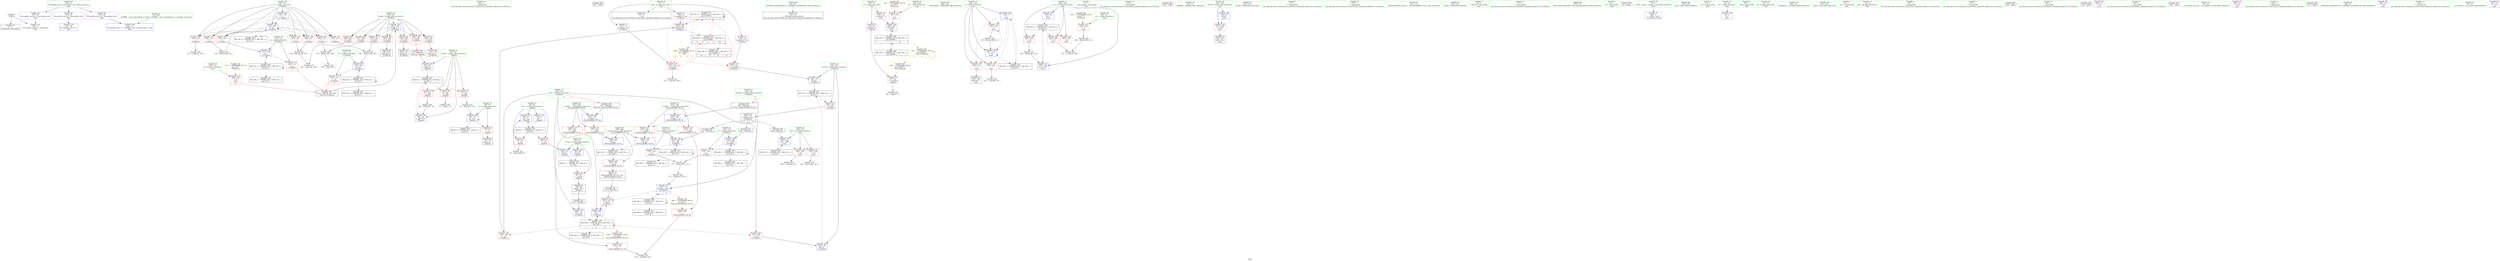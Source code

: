 digraph "SVFG" {
	label="SVFG";

	Node0x55c6b42d2610 [shape=record,color=grey,label="{NodeID: 0\nNullPtr}"];
	Node0x55c6b42d2610 -> Node0x55c6b42f9fe0[style=solid];
	Node0x55c6b42d2610 -> Node0x55c6b42ff1e0[style=solid];
	Node0x55c6b42f83e0 [shape=record,color=red,label="{NodeID: 97\n130\<--106\n\<--X.addr\n_Z7aikhtsii\n}"];
	Node0x55c6b42f83e0 -> Node0x55c6b42fa550[style=solid];
	Node0x55c6b42f6650 [shape=record,color=green,label="{NodeID: 14\n144\<--1\n\<--dummyObj\nCan only get source location for instruction, argument, global var or function.}"];
	Node0x55c6b432fe80 [shape=record,color=black,label="{NodeID: 360\n287 = PHI()\n}"];
	Node0x55c6b43193d0 [shape=record,color=black,label="{NodeID: 277\nMR_30V_3 = PHI(MR_30V_6, MR_30V_1, )\npts\{170000 \}\n|{|<s2>4|<s3>4|<s4>4|<s5>4}}"];
	Node0x55c6b43193d0 -> Node0x55c6b4300180[style=dashed];
	Node0x55c6b43193d0 -> Node0x55c6b43193d0[style=dashed];
	Node0x55c6b43193d0:s2 -> Node0x55c6b42fdd00[style=dashed,color=red];
	Node0x55c6b43193d0:s3 -> Node0x55c6b42fddd0[style=dashed,color=red];
	Node0x55c6b43193d0:s4 -> Node0x55c6b43138e0[style=dashed,color=red];
	Node0x55c6b43193d0:s5 -> Node0x55c6b43193d0[style=dashed,color=red];
	Node0x55c6b42f8f40 [shape=record,color=red,label="{NodeID: 111\n182\<--110\n\<--i\n_Z7aikhtsii\n}"];
	Node0x55c6b42f8f40 -> Node0x55c6b4304af0[style=solid];
	Node0x55c6b42f7210 [shape=record,color=green,label="{NodeID: 28\n43\<--49\n_ZNSt8ios_base4InitD1Ev\<--_ZNSt8ios_base4InitD1Ev_field_insensitive\n}"];
	Node0x55c6b42f7210 -> Node0x55c6b42fa1e0[style=solid];
	Node0x55c6b431aea0 [shape=record,color=yellow,style=double,label="{NodeID: 291\n10V_1 = ENCHI(MR_10V_0)\npts\{190000 \}\nFun[_Z4getdi]}"];
	Node0x55c6b431aea0 -> Node0x55c6b42fbb00[style=dashed];
	Node0x55c6b42fe450 [shape=record,color=red,label="{NodeID: 125\n210\<--209\n\<--\n_ZSt3minIiERKT_S2_S2_\n}"];
	Node0x55c6b42fe450 -> Node0x55c6b4305cf0[style=solid];
	Node0x55c6b42f7e00 [shape=record,color=green,label="{NodeID: 42\n118\<--119\nsr\<--sr_field_insensitive\n_Z7aikhtsii\n}"];
	Node0x55c6b42f7e00 -> Node0x55c6b42f9280[style=solid];
	Node0x55c6b42f7e00 -> Node0x55c6b42ffe40[style=solid];
	Node0x55c6b4304970 [shape=record,color=grey,label="{NodeID: 222\n91 = Binary(90, 92, )\n}"];
	Node0x55c6b4304970 -> Node0x55c6b42ff6f0[style=solid];
	Node0x55c6b42fefe0 [shape=record,color=blue,label="{NodeID: 139\n323\<--30\nllvm.global_ctors_0\<--\nGlob }"];
	Node0x55c6b42f99e0 [shape=record,color=green,label="{NodeID: 56\n240\<--241\n_ZNSirsERi\<--_ZNSirsERi_field_insensitive\n}"];
	Node0x55c6b4305e70 [shape=record,color=grey,label="{NodeID: 236\n257 = cmp(256, 76, )\n}"];
	Node0x55c6b42ffbd0 [shape=record,color=blue,label="{NodeID: 153\n112\<--158\na\<--\n_Z7aikhtsii\n}"];
	Node0x55c6b42ffbd0 -> Node0x55c6b42f9010[style=dashed];
	Node0x55c6b42ffbd0 -> Node0x55c6b43148d0[style=dashed];
	Node0x55c6b42fa6f0 [shape=record,color=black,label="{NodeID: 70\n102\<--194\n_Z7aikhtsii_ret\<--\n_Z7aikhtsii\n|{<s0>4|<s1>5|<s2>12}}"];
	Node0x55c6b42fa6f0:s0 -> Node0x55c6b432f5c0[style=solid,color=blue];
	Node0x55c6b42fa6f0:s1 -> Node0x55c6b432f6c0[style=solid,color=blue];
	Node0x55c6b42fa6f0:s2 -> Node0x55c6b432fc80[style=solid,color=blue];
	Node0x55c6b43108d0 [shape=record,color=black,label="{NodeID: 250\nMR_12V_3 = PHI(MR_12V_4, MR_12V_2, )\npts\{105 \}\n}"];
	Node0x55c6b43108d0 -> Node0x55c6b42fbbd0[style=dashed];
	Node0x55c6b4300730 [shape=record,color=blue,label="{NodeID: 167\n228\<--92\ncsn\<--\nmain\n}"];
	Node0x55c6b4300730 -> Node0x55c6b430ead0[style=dashed];
	Node0x55c6b42fb250 [shape=record,color=purple,label="{NodeID: 84\n323\<--29\nllvm.global_ctors_0\<--llvm.global_ctors\nGlob }"];
	Node0x55c6b42fb250 -> Node0x55c6b42fefe0[style=solid];
	Node0x55c6b42f1dd0 [shape=record,color=green,label="{NodeID: 1\n7\<--1\n__dso_handle\<--dummyObj\nGlob }"];
	Node0x55c6b431f550 [shape=record,color=yellow,style=double,label="{NodeID: 347\n30V_4 = CSCHI(MR_30V_3)\npts\{170000 \}\nCS[]|{<s0>5|<s1>5|<s2>5|<s3>5}}"];
	Node0x55c6b431f550:s0 -> Node0x55c6b42fdd00[style=dashed,color=red];
	Node0x55c6b431f550:s1 -> Node0x55c6b42fddd0[style=dashed,color=red];
	Node0x55c6b431f550:s2 -> Node0x55c6b43138e0[style=dashed,color=red];
	Node0x55c6b431f550:s3 -> Node0x55c6b43193d0[style=dashed,color=red];
	Node0x55c6b42f84b0 [shape=record,color=red,label="{NodeID: 98\n136\<--106\n\<--X.addr\n_Z7aikhtsii\n|{<s0>3}}"];
	Node0x55c6b42f84b0:s0 -> Node0x55c6b4330020[style=solid,color=red];
	Node0x55c6b42f66e0 [shape=record,color=green,label="{NodeID: 15\n275\<--1\n\<--dummyObj\nCan only get source location for instruction, argument, global var or function.}"];
	Node0x55c6b432ff50 [shape=record,color=black,label="{NodeID: 361\n294 = PHI()\n}"];
	Node0x55c6b43198d0 [shape=record,color=yellow,style=double,label="{NodeID: 278\n47V_1 = ENCHI(MR_47V_0)\npts\{231 \}\nFun[main]}"];
	Node0x55c6b43198d0 -> Node0x55c6b42fe930[style=dashed];
	Node0x55c6b42f9010 [shape=record,color=red,label="{NodeID: 112\n164\<--112\n\<--a\n_Z7aikhtsii\n|{<s0>4}}"];
	Node0x55c6b42f9010:s0 -> Node0x55c6b43301c0[style=solid,color=red];
	Node0x55c6b42f7310 [shape=record,color=green,label="{NodeID: 29\n56\<--57\n_Z4getdi\<--_Z4getdi_field_insensitive\n}"];
	Node0x55c6b42fe520 [shape=record,color=red,label="{NodeID: 126\n301\<--224\n\<--retval\nmain\n}"];
	Node0x55c6b42fe520 -> Node0x55c6b42fa960[style=solid];
	Node0x55c6b42f7ed0 [shape=record,color=green,label="{NodeID: 43\n120\<--121\nref.tmp\<--ref.tmp_field_insensitive\n_Z7aikhtsii\n|{|<s1>6}}"];
	Node0x55c6b42f7ed0 -> Node0x55c6b42fff10[style=solid];
	Node0x55c6b42f7ed0:s1 -> Node0x55c6b4330900[style=solid,color=red];
	Node0x55c6b4304af0 [shape=record,color=grey,label="{NodeID: 223\n183 = Binary(182, 92, )\n}"];
	Node0x55c6b4304af0 -> Node0x55c6b43000b0[style=solid];
	Node0x55c6b42ff0e0 [shape=record,color=blue,label="{NodeID: 140\n324\<--31\nllvm.global_ctors_1\<--_GLOBAL__sub_I_yubowenok_2_1.cpp\nGlob }"];
	Node0x55c6b42f9ae0 [shape=record,color=green,label="{NodeID: 57\n252\<--253\nprintf\<--printf_field_insensitive\n}"];
	Node0x55c6b4305ff0 [shape=record,color=grey,label="{NodeID: 237\n156 = cmp(155, 9, )\n}"];
	Node0x55c6b42ffca0 [shape=record,color=blue,label="{NodeID: 154\n114\<--162\nb\<--div\n_Z7aikhtsii\n}"];
	Node0x55c6b42ffca0 -> Node0x55c6b42f90e0[style=dashed];
	Node0x55c6b42ffca0 -> Node0x55c6b4317fd0[style=dashed];
	Node0x55c6b42fa7c0 [shape=record,color=black,label="{NodeID: 71\n196\<--219\n_ZSt3minIiERKT_S2_S2__ret\<--\n_ZSt3minIiERKT_S2_S2_\n|{<s0>6}}"];
	Node0x55c6b42fa7c0:s0 -> Node0x55c6b432f800[style=solid,color=blue];
	Node0x55c6b4310dd0 [shape=record,color=black,label="{NodeID: 251\nMR_16V_2 = PHI(MR_16V_4, MR_16V_1, )\npts\{109 \}\n}"];
	Node0x55c6b4300800 [shape=record,color=blue,label="{NodeID: 168\n232\<--9\ni\<--\nmain\n}"];
	Node0x55c6b4300800 -> Node0x55c6b42fea00[style=dashed];
	Node0x55c6b4300800 -> Node0x55c6b42fead0[style=dashed];
	Node0x55c6b4300800 -> Node0x55c6b42feba0[style=dashed];
	Node0x55c6b4300800 -> Node0x55c6b43009a0[style=dashed];
	Node0x55c6b4300800 -> Node0x55c6b430efd0[style=dashed];
	Node0x55c6b42fb350 [shape=record,color=purple,label="{NodeID: 85\n324\<--29\nllvm.global_ctors_1\<--llvm.global_ctors\nGlob }"];
	Node0x55c6b42fb350 -> Node0x55c6b42ff0e0[style=solid];
	Node0x55c6b42f0c90 [shape=record,color=green,label="{NodeID: 2\n9\<--1\n\<--dummyObj\nCan only get source location for instruction, argument, global var or function.}"];
	Node0x55c6b42f8580 [shape=record,color=red,label="{NodeID: 99\n149\<--106\n\<--X.addr\n_Z7aikhtsii\n}"];
	Node0x55c6b42f8580 -> Node0x55c6b43059f0[style=solid];
	Node0x55c6b42f6770 [shape=record,color=green,label="{NodeID: 16\n276\<--1\n\<--dummyObj\nCan only get source location for instruction, argument, global var or function.}"];
	Node0x55c6b4330020 [shape=record,color=black,label="{NodeID: 362\n59 = PHI(136, )\n0th arg _Z4getdi }"];
	Node0x55c6b4330020 -> Node0x55c6b42ff2e0[style=solid];
	Node0x55c6b42f90e0 [shape=record,color=red,label="{NodeID: 113\n167\<--114\n\<--b\n_Z7aikhtsii\n|{<s0>5}}"];
	Node0x55c6b42f90e0:s0 -> Node0x55c6b43301c0[style=solid,color=red];
	Node0x55c6b42f7410 [shape=record,color=green,label="{NodeID: 30\n60\<--61\nretval\<--retval_field_insensitive\n_Z4getdi\n}"];
	Node0x55c6b42f7410 -> Node0x55c6b42fb550[style=solid];
	Node0x55c6b42f7410 -> Node0x55c6b42ff550[style=solid];
	Node0x55c6b42f7410 -> Node0x55c6b42ff7c0[style=solid];
	Node0x55c6b42fe5f0 [shape=record,color=red,label="{NodeID: 127\n245\<--226\n\<--cs\nmain\n}"];
	Node0x55c6b42fe5f0 -> Node0x55c6b43053f0[style=solid];
	Node0x55c6b42f7fa0 [shape=record,color=green,label="{NodeID: 44\n176\<--177\n_ZSt3minIiERKT_S2_S2_\<--_ZSt3minIiERKT_S2_S2__field_insensitive\n}"];
	Node0x55c6b4304c70 [shape=record,color=grey,label="{NodeID: 224\n155 = Binary(153, 154, )\n}"];
	Node0x55c6b4304c70 -> Node0x55c6b4305ff0[style=solid];
	Node0x55c6b42ff1e0 [shape=record,color=blue, style = dotted,label="{NodeID: 141\n325\<--3\nllvm.global_ctors_2\<--dummyVal\nGlob }"];
	Node0x55c6b42f9be0 [shape=record,color=green,label="{NodeID: 58\n261\<--262\nscanf\<--scanf_field_insensitive\n}"];
	Node0x55c6b4306170 [shape=record,color=grey,label="{NodeID: 238\n72 = cmp(71, 9, )\n}"];
	Node0x55c6b42ffd70 [shape=record,color=blue,label="{NodeID: 155\n116\<--165\nsl\<--call9\n_Z7aikhtsii\n}"];
	Node0x55c6b42ffd70 -> Node0x55c6b42f91b0[style=dashed];
	Node0x55c6b42ffd70 -> Node0x55c6b43184d0[style=dashed];
	Node0x55c6b42fa890 [shape=record,color=black,label="{NodeID: 72\n265\<--264\nidxprom\<--\nmain\n}"];
	Node0x55c6b43112d0 [shape=record,color=black,label="{NodeID: 252\nMR_18V_2 = PHI(MR_18V_4, MR_18V_1, )\npts\{111 \}\n}"];
	Node0x55c6b43008d0 [shape=record,color=blue,label="{NodeID: 169\n266\<--263\narrayidx\<--\nmain\n}"];
	Node0x55c6b43008d0 -> Node0x55c6b4316bd0[style=dashed];
	Node0x55c6b42fb450 [shape=record,color=purple,label="{NodeID: 86\n325\<--29\nllvm.global_ctors_2\<--llvm.global_ctors\nGlob }"];
	Node0x55c6b42fb450 -> Node0x55c6b42ff1e0[style=solid];
	Node0x55c6b42f0d20 [shape=record,color=green,label="{NodeID: 3\n20\<--1\n_ZSt3cin\<--dummyObj\nGlob }"];
	Node0x55c6b42f8650 [shape=record,color=red,label="{NodeID: 100\n153\<--106\n\<--X.addr\n_Z7aikhtsii\n}"];
	Node0x55c6b42f8650 -> Node0x55c6b4304c70[style=solid];
	Node0x55c6b42f6800 [shape=record,color=green,label="{NodeID: 17\n277\<--1\n\<--dummyObj\nCan only get source location for instruction, argument, global var or function.}"];
	Node0x55c6b43301c0 [shape=record,color=black,label="{NodeID: 363\n103 = PHI(164, 167, 280, )\n0th arg _Z7aikhtsii }"];
	Node0x55c6b43301c0 -> Node0x55c6b42ff890[style=solid];
	Node0x55c6b431a4d0 [shape=record,color=yellow,style=double,label="{NodeID: 280\n51V_1 = ENCHI(MR_51V_0)\npts\{235 \}\nFun[main]}"];
	Node0x55c6b431a4d0 -> Node0x55c6b42fec70[style=dashed];
	Node0x55c6b42f91b0 [shape=record,color=red,label="{NodeID: 114\n170\<--116\n\<--sl\n_Z7aikhtsii\n}"];
	Node0x55c6b42f91b0 -> Node0x55c6b43050f0[style=solid];
	Node0x55c6b42f74e0 [shape=record,color=green,label="{NodeID: 31\n62\<--63\nx.addr\<--x.addr_field_insensitive\n_Z4getdi\n}"];
	Node0x55c6b42f74e0 -> Node0x55c6b42fb620[style=solid];
	Node0x55c6b42f74e0 -> Node0x55c6b42fb6f0[style=solid];
	Node0x55c6b42f74e0 -> Node0x55c6b42fb7c0[style=solid];
	Node0x55c6b42f74e0 -> Node0x55c6b42ff2e0[style=solid];
	Node0x55c6b42f74e0 -> Node0x55c6b42ff620[style=solid];
	Node0x55c6b42fe6c0 [shape=record,color=red,label="{NodeID: 128\n244\<--228\n\<--csn\nmain\n}"];
	Node0x55c6b42fe6c0 -> Node0x55c6b4306470[style=solid];
	Node0x55c6b42f80a0 [shape=record,color=green,label="{NodeID: 45\n199\<--200\nretval\<--retval_field_insensitive\n_ZSt3minIiERKT_S2_S2_\n}"];
	Node0x55c6b42f80a0 -> Node0x55c6b42fdf70[style=solid];
	Node0x55c6b42f80a0 -> Node0x55c6b43004c0[style=solid];
	Node0x55c6b42f80a0 -> Node0x55c6b4300590[style=solid];
	Node0x55c6b4304df0 [shape=record,color=grey,label="{NodeID: 225\n75 = Binary(74, 76, )\n}"];
	Node0x55c6b4304df0 -> Node0x55c6b42ff480[style=solid];
	Node0x55c6b42ff2e0 [shape=record,color=blue,label="{NodeID: 142\n62\<--59\nx.addr\<--x\n_Z4getdi\n}"];
	Node0x55c6b42ff2e0 -> Node0x55c6b430dbd0[style=dashed];
	Node0x55c6b42f9ce0 [shape=record,color=green,label="{NodeID: 59\n278\<--279\nllvm.memset.p0i8.i64\<--llvm.memset.p0i8.i64_field_insensitive\n}"];
	Node0x55c6b43062f0 [shape=record,color=grey,label="{NodeID: 239\n82 = cmp(81, 9, )\n}"];
	Node0x55c6b42ffe40 [shape=record,color=blue,label="{NodeID: 156\n118\<--168\nsr\<--call10\n_Z7aikhtsii\n}"];
	Node0x55c6b42ffe40 -> Node0x55c6b42f9280[style=dashed];
	Node0x55c6b42ffe40 -> Node0x55c6b43189d0[style=dashed];
	Node0x55c6b42fa960 [shape=record,color=black,label="{NodeID: 73\n223\<--301\nmain_ret\<--\nmain\n}"];
	Node0x55c6b43117d0 [shape=record,color=black,label="{NodeID: 253\nMR_20V_2 = PHI(MR_20V_3, MR_20V_1, )\npts\{113 \}\n}"];
	Node0x55c6b43009a0 [shape=record,color=blue,label="{NodeID: 170\n232\<--270\ni\<--inc\nmain\n}"];
	Node0x55c6b43009a0 -> Node0x55c6b42fea00[style=dashed];
	Node0x55c6b43009a0 -> Node0x55c6b42fead0[style=dashed];
	Node0x55c6b43009a0 -> Node0x55c6b42feba0[style=dashed];
	Node0x55c6b43009a0 -> Node0x55c6b43009a0[style=dashed];
	Node0x55c6b43009a0 -> Node0x55c6b430efd0[style=dashed];
	Node0x55c6b42fb550 [shape=record,color=red,label="{NodeID: 87\n98\<--60\n\<--retval\n_Z4getdi\n}"];
	Node0x55c6b42fb550 -> Node0x55c6b42fa3b0[style=solid];
	Node0x55c6b42f0db0 [shape=record,color=green,label="{NodeID: 4\n21\<--1\n.str\<--dummyObj\nGlob }"];
	Node0x55c6b432f2d0 [shape=record,color=black,label="{NodeID: 350\n41 = PHI()\n}"];
	Node0x55c6b42f8720 [shape=record,color=red,label="{NodeID: 101\n160\<--106\n\<--X.addr\n_Z7aikhtsii\n}"];
	Node0x55c6b42f8720 -> Node0x55c6b4304f70[style=solid];
	Node0x55c6b42f68d0 [shape=record,color=green,label="{NodeID: 18\n4\<--6\n_ZStL8__ioinit\<--_ZStL8__ioinit_field_insensitive\nGlob }"];
	Node0x55c6b42f68d0 -> Node0x55c6b42faa30[style=solid];
	Node0x55c6b43304a0 [shape=record,color=black,label="{NodeID: 364\n197 = PHI(108, )\n0th arg _ZSt3minIiERKT_S2_S2_ }"];
	Node0x55c6b43304a0 -> Node0x55c6b4300320[style=solid];
	Node0x55c6b42f9280 [shape=record,color=red,label="{NodeID: 115\n171\<--118\n\<--sr\n_Z7aikhtsii\n}"];
	Node0x55c6b42f9280 -> Node0x55c6b43050f0[style=solid];
	Node0x55c6b42f75b0 [shape=record,color=green,label="{NodeID: 32\n64\<--65\nans\<--ans_field_insensitive\n_Z4getdi\n}"];
	Node0x55c6b42f75b0 -> Node0x55c6b42fb890[style=solid];
	Node0x55c6b42f75b0 -> Node0x55c6b42fb960[style=solid];
	Node0x55c6b42f75b0 -> Node0x55c6b42ff3b0[style=solid];
	Node0x55c6b42f75b0 -> Node0x55c6b42ff6f0[style=solid];
	Node0x55c6b42fe790 [shape=record,color=red,label="{NodeID: 129\n249\<--228\n\<--csn\nmain\n}"];
	Node0x55c6b42f8170 [shape=record,color=green,label="{NodeID: 46\n201\<--202\n__a.addr\<--__a.addr_field_insensitive\n_ZSt3minIiERKT_S2_S2_\n}"];
	Node0x55c6b42f8170 -> Node0x55c6b42fe040[style=solid];
	Node0x55c6b42f8170 -> Node0x55c6b42fe110[style=solid];
	Node0x55c6b42f8170 -> Node0x55c6b4300320[style=solid];
	Node0x55c6b4304f70 [shape=record,color=grey,label="{NodeID: 226\n162 = Binary(160, 161, )\n}"];
	Node0x55c6b4304f70 -> Node0x55c6b42ffca0[style=solid];
	Node0x55c6b42ff3b0 [shape=record,color=blue,label="{NodeID: 143\n64\<--9\nans\<--\n_Z4getdi\n}"];
	Node0x55c6b42ff3b0 -> Node0x55c6b430e0d0[style=dashed];
	Node0x55c6b42f9de0 [shape=record,color=green,label="{NodeID: 60\n288\<--289\nputs\<--puts_field_insensitive\n}"];
	Node0x55c6b4306470 [shape=record,color=grey,label="{NodeID: 240\n247 = cmp(244, 246, )\n}"];
	Node0x55c6b42fff10 [shape=record,color=blue,label="{NodeID: 157\n120\<--173\nref.tmp\<--add11\n_Z7aikhtsii\n|{|<s2>6}}"];
	Node0x55c6b42fff10 -> Node0x55c6b42fdea0[style=dashed];
	Node0x55c6b42fff10 -> Node0x55c6b4318ed0[style=dashed];
	Node0x55c6b42fff10:s2 -> Node0x55c6b431ba60[style=dashed,color=red];
	Node0x55c6b42faa30 [shape=record,color=purple,label="{NodeID: 74\n40\<--4\n\<--_ZStL8__ioinit\n__cxx_global_var_init\n}"];
	Node0x55c6b4311cd0 [shape=record,color=black,label="{NodeID: 254\nMR_22V_2 = PHI(MR_22V_3, MR_22V_1, )\npts\{115 \}\n}"];
	Node0x55c6b4300a70 [shape=record,color=blue,label="{NodeID: 171\n236\<--281\nans\<--call7\nmain\n}"];
	Node0x55c6b4300a70 -> Node0x55c6b42fed40[style=dashed];
	Node0x55c6b4300a70 -> Node0x55c6b42fee10[style=dashed];
	Node0x55c6b4300a70 -> Node0x55c6b430f4d0[style=dashed];
	Node0x55c6b42fb620 [shape=record,color=red,label="{NodeID: 88\n71\<--62\n\<--x.addr\n_Z4getdi\n}"];
	Node0x55c6b42fb620 -> Node0x55c6b4306170[style=solid];
	Node0x55c6b42f5990 [shape=record,color=green,label="{NodeID: 5\n23\<--1\n.str.1\<--dummyObj\nGlob }"];
	Node0x55c6b432f3d0 [shape=record,color=black,label="{NodeID: 351\n137 = PHI(58, )\n}"];
	Node0x55c6b432f3d0 -> Node0x55c6b42ffa30[style=solid];
	Node0x55c6b42f87f0 [shape=record,color=red,label="{NodeID: 102\n187\<--106\n\<--X.addr\n_Z7aikhtsii\n}"];
	Node0x55c6b42f87f0 -> Node0x55c6b42fa620[style=solid];
	Node0x55c6b42f69a0 [shape=record,color=green,label="{NodeID: 19\n8\<--10\nP\<--P_field_insensitive\nGlob }"];
	Node0x55c6b42f69a0 -> Node0x55c6b42feee0[style=solid];
	Node0x55c6b4330900 [shape=record,color=black,label="{NodeID: 365\n198 = PHI(120, )\n1st arg _ZSt3minIiERKT_S2_S2_ }"];
	Node0x55c6b4330900 -> Node0x55c6b43003f0[style=solid];
	Node0x55c6b42fdd00 [shape=record,color=red,label="{NodeID: 116\n126\<--125\n\<--arrayidx\n_Z7aikhtsii\n}"];
	Node0x55c6b42fdd00 -> Node0x55c6b43056f0[style=solid];
	Node0x55c6b42f7680 [shape=record,color=green,label="{NodeID: 33\n66\<--67\ng\<--g_field_insensitive\n_Z4getdi\n}"];
	Node0x55c6b42f7680 -> Node0x55c6b42fba30[style=solid];
	Node0x55c6b42f7680 -> Node0x55c6b42ff480[style=solid];
	Node0x55c6b42fe860 [shape=record,color=red,label="{NodeID: 130\n297\<--228\n\<--csn\nmain\n}"];
	Node0x55c6b42fe860 -> Node0x55c6b43047f0[style=solid];
	Node0x55c6b42f8240 [shape=record,color=green,label="{NodeID: 47\n203\<--204\n__b.addr\<--__b.addr_field_insensitive\n_ZSt3minIiERKT_S2_S2_\n}"];
	Node0x55c6b42f8240 -> Node0x55c6b42fe1e0[style=solid];
	Node0x55c6b42f8240 -> Node0x55c6b42fe2b0[style=solid];
	Node0x55c6b42f8240 -> Node0x55c6b43003f0[style=solid];
	Node0x55c6b43050f0 [shape=record,color=grey,label="{NodeID: 227\n172 = Binary(170, 171, )\n}"];
	Node0x55c6b43050f0 -> Node0x55c6b4305270[style=solid];
	Node0x55c6b42ff480 [shape=record,color=blue,label="{NodeID: 144\n66\<--75\ng\<--rem\n_Z4getdi\n}"];
	Node0x55c6b42ff480 -> Node0x55c6b42fba30[style=dashed];
	Node0x55c6b42ff480 -> Node0x55c6b42ff480[style=dashed];
	Node0x55c6b42ff480 -> Node0x55c6b4313ed0[style=dashed];
	Node0x55c6b42f9ee0 [shape=record,color=green,label="{NodeID: 61\n31\<--319\n_GLOBAL__sub_I_yubowenok_2_1.cpp\<--_GLOBAL__sub_I_yubowenok_2_1.cpp_field_insensitive\n}"];
	Node0x55c6b42f9ee0 -> Node0x55c6b42ff0e0[style=solid];
	Node0x55c6b430dbd0 [shape=record,color=black,label="{NodeID: 241\nMR_4V_3 = PHI(MR_4V_4, MR_4V_2, )\npts\{63 \}\n}"];
	Node0x55c6b430dbd0 -> Node0x55c6b42fb620[style=dashed];
	Node0x55c6b430dbd0 -> Node0x55c6b42fb6f0[style=dashed];
	Node0x55c6b430dbd0 -> Node0x55c6b42fb7c0[style=dashed];
	Node0x55c6b430dbd0 -> Node0x55c6b42ff620[style=dashed];
	Node0x55c6b42fffe0 [shape=record,color=blue,label="{NodeID: 158\n108\<--178\nsol\<--\n_Z7aikhtsii\n}"];
	Node0x55c6b42fffe0 -> Node0x55c6b43170d0[style=dashed];
	Node0x55c6b42fab00 [shape=record,color=purple,label="{NodeID: 75\n125\<--15\narrayidx\<--dp\n_Z7aikhtsii\n}"];
	Node0x55c6b42fab00 -> Node0x55c6b42fdd00[style=solid];
	Node0x55c6b43121d0 [shape=record,color=black,label="{NodeID: 255\nMR_24V_2 = PHI(MR_24V_3, MR_24V_1, )\npts\{117 \}\n}"];
	Node0x55c6b4300b40 [shape=record,color=blue,label="{NodeID: 172\n228\<--298\ncsn\<--inc13\nmain\n}"];
	Node0x55c6b4300b40 -> Node0x55c6b430ead0[style=dashed];
	Node0x55c6b42fb6f0 [shape=record,color=red,label="{NodeID: 89\n74\<--62\n\<--x.addr\n_Z4getdi\n}"];
	Node0x55c6b42fb6f0 -> Node0x55c6b4304df0[style=solid];
	Node0x55c6b42f5a20 [shape=record,color=green,label="{NodeID: 6\n25\<--1\n.str.2\<--dummyObj\nGlob }"];
	Node0x55c6b432f5c0 [shape=record,color=black,label="{NodeID: 352\n165 = PHI(102, )\n}"];
	Node0x55c6b432f5c0 -> Node0x55c6b42ffd70[style=solid];
	Node0x55c6b4316bd0 [shape=record,color=black,label="{NodeID: 269\nMR_10V_3 = PHI(MR_10V_4, MR_10V_2, )\npts\{190000 \}\n|{|<s2>12}}"];
	Node0x55c6b4316bd0 -> Node0x55c6b43008d0[style=dashed];
	Node0x55c6b4316bd0 -> Node0x55c6b430fed0[style=dashed];
	Node0x55c6b4316bd0:s2 -> Node0x55c6b431b870[style=dashed,color=red];
	Node0x55c6b42f88c0 [shape=record,color=red,label="{NodeID: 103\n186\<--108\n\<--sol\n_Z7aikhtsii\n}"];
	Node0x55c6b42f88c0 -> Node0x55c6b4300180[style=solid];
	Node0x55c6b42f6a70 [shape=record,color=green,label="{NodeID: 20\n11\<--12\np\<--p_field_insensitive\nGlob }"];
	Node0x55c6b42fddd0 [shape=record,color=red,label="{NodeID: 117\n133\<--132\n\<--arrayidx2\n_Z7aikhtsii\n}"];
	Node0x55c6b42fddd0 -> Node0x55c6b42ff960[style=solid];
	Node0x55c6b42f7750 [shape=record,color=green,label="{NodeID: 34\n100\<--101\n_Z7aikhtsii\<--_Z7aikhtsii_field_insensitive\n}"];
	Node0x55c6b42fe930 [shape=record,color=red,label="{NodeID: 131\n280\<--230\n\<--X\nmain\n|{<s0>12}}"];
	Node0x55c6b42fe930:s0 -> Node0x55c6b43301c0[style=solid,color=red];
	Node0x55c6b42f9330 [shape=record,color=green,label="{NodeID: 48\n221\<--222\nmain\<--main_field_insensitive\n}"];
	Node0x55c6b4305270 [shape=record,color=grey,label="{NodeID: 228\n173 = Binary(172, 92, )\n}"];
	Node0x55c6b4305270 -> Node0x55c6b42fff10[style=solid];
	Node0x55c6b42ff550 [shape=record,color=blue,label="{NodeID: 145\n60\<--85\nretval\<--\n_Z4getdi\n}"];
	Node0x55c6b42ff550 -> Node0x55c6b43139d0[style=dashed];
	Node0x55c6b42f9fe0 [shape=record,color=black,label="{NodeID: 62\n2\<--3\ndummyVal\<--dummyVal\n}"];
	Node0x55c6b430e0d0 [shape=record,color=black,label="{NodeID: 242\nMR_6V_3 = PHI(MR_6V_4, MR_6V_2, )\npts\{65 \}\n}"];
	Node0x55c6b430e0d0 -> Node0x55c6b42fb890[style=dashed];
	Node0x55c6b430e0d0 -> Node0x55c6b42fb960[style=dashed];
	Node0x55c6b430e0d0 -> Node0x55c6b42ff6f0[style=dashed];
	Node0x55c6b43000b0 [shape=record,color=blue,label="{NodeID: 159\n110\<--183\ni\<--inc\n_Z7aikhtsii\n}"];
	Node0x55c6b43000b0 -> Node0x55c6b42f8a60[style=dashed];
	Node0x55c6b43000b0 -> Node0x55c6b42f8b30[style=dashed];
	Node0x55c6b43000b0 -> Node0x55c6b42f8c00[style=dashed];
	Node0x55c6b43000b0 -> Node0x55c6b42f8cd0[style=dashed];
	Node0x55c6b43000b0 -> Node0x55c6b42f8da0[style=dashed];
	Node0x55c6b43000b0 -> Node0x55c6b42f8e70[style=dashed];
	Node0x55c6b43000b0 -> Node0x55c6b42f8f40[style=dashed];
	Node0x55c6b43000b0 -> Node0x55c6b43000b0[style=dashed];
	Node0x55c6b43000b0 -> Node0x55c6b43112d0[style=dashed];
	Node0x55c6b42fabd0 [shape=record,color=purple,label="{NodeID: 76\n132\<--15\narrayidx2\<--dp\n_Z7aikhtsii\n}"];
	Node0x55c6b42fabd0 -> Node0x55c6b42fddd0[style=solid];
	Node0x55c6b43126d0 [shape=record,color=black,label="{NodeID: 256\nMR_26V_2 = PHI(MR_26V_3, MR_26V_1, )\npts\{119 \}\n}"];
	Node0x55c6b42fb7c0 [shape=record,color=red,label="{NodeID: 90\n87\<--62\n\<--x.addr\n_Z4getdi\n}"];
	Node0x55c6b42fb7c0 -> Node0x55c6b4305570[style=solid];
	Node0x55c6b42f5ab0 [shape=record,color=green,label="{NodeID: 7\n27\<--1\n.str.3\<--dummyObj\nGlob }"];
	Node0x55c6b432f6c0 [shape=record,color=black,label="{NodeID: 353\n168 = PHI(102, )\n}"];
	Node0x55c6b432f6c0 -> Node0x55c6b42ffe40[style=solid];
	Node0x55c6b43170d0 [shape=record,color=black,label="{NodeID: 270\nMR_16V_4 = PHI(MR_16V_6, MR_16V_3, )\npts\{109 \}\n|{|<s6>6}}"];
	Node0x55c6b43170d0 -> Node0x55c6b42f88c0[style=dashed];
	Node0x55c6b43170d0 -> Node0x55c6b42f8990[style=dashed];
	Node0x55c6b43170d0 -> Node0x55c6b42fdea0[style=dashed];
	Node0x55c6b43170d0 -> Node0x55c6b42fffe0[style=dashed];
	Node0x55c6b43170d0 -> Node0x55c6b4310dd0[style=dashed];
	Node0x55c6b43170d0 -> Node0x55c6b43170d0[style=dashed];
	Node0x55c6b43170d0:s6 -> Node0x55c6b431b950[style=dashed,color=red];
	Node0x55c6b42f8990 [shape=record,color=red,label="{NodeID: 104\n191\<--108\n\<--sol\n_Z7aikhtsii\n}"];
	Node0x55c6b42f8990 -> Node0x55c6b4300250[style=solid];
	Node0x55c6b42f6b40 [shape=record,color=green,label="{NodeID: 21\n13\<--14\nmp\<--mp_field_insensitive\nGlob }"];
	Node0x55c6b42fdea0 [shape=record,color=red,label="{NodeID: 118\n178\<--175\n\<--call12\n_Z7aikhtsii\n}"];
	Node0x55c6b42fdea0 -> Node0x55c6b42fffe0[style=solid];
	Node0x55c6b42f7850 [shape=record,color=green,label="{NodeID: 35\n104\<--105\nretval\<--retval_field_insensitive\n_Z7aikhtsii\n}"];
	Node0x55c6b42f7850 -> Node0x55c6b42fbbd0[style=solid];
	Node0x55c6b42f7850 -> Node0x55c6b42ff960[style=solid];
	Node0x55c6b42f7850 -> Node0x55c6b4300250[style=solid];
	Node0x55c6b42fea00 [shape=record,color=red,label="{NodeID: 132\n256\<--232\n\<--i\nmain\n}"];
	Node0x55c6b42fea00 -> Node0x55c6b4305e70[style=solid];
	Node0x55c6b42f9430 [shape=record,color=green,label="{NodeID: 49\n224\<--225\nretval\<--retval_field_insensitive\nmain\n}"];
	Node0x55c6b42f9430 -> Node0x55c6b42fe520[style=solid];
	Node0x55c6b42f9430 -> Node0x55c6b4300660[style=solid];
	Node0x55c6b43053f0 [shape=record,color=grey,label="{NodeID: 229\n246 = Binary(245, 92, )\n}"];
	Node0x55c6b43053f0 -> Node0x55c6b4306470[style=solid];
	Node0x55c6b42ff620 [shape=record,color=blue,label="{NodeID: 146\n62\<--88\nx.addr\<--div\n_Z4getdi\n}"];
	Node0x55c6b42ff620 -> Node0x55c6b430dbd0[style=dashed];
	Node0x55c6b42fa0e0 [shape=record,color=black,label="{NodeID: 63\n16\<--15\n\<--dp\nCan only get source location for instruction, argument, global var or function.}"];
	Node0x55c6b4300180 [shape=record,color=blue,label="{NodeID: 160\n189\<--186\narrayidx15\<--\n_Z7aikhtsii\n}"];
	Node0x55c6b4300180 -> Node0x55c6b43138e0[style=dashed];
	Node0x55c6b42faca0 [shape=record,color=purple,label="{NodeID: 77\n189\<--15\narrayidx15\<--dp\n_Z7aikhtsii\n}"];
	Node0x55c6b42faca0 -> Node0x55c6b4300180[style=solid];
	Node0x55c6b4312bd0 [shape=record,color=black,label="{NodeID: 257\nMR_28V_2 = PHI(MR_28V_3, MR_28V_1, )\npts\{121 \}\n}"];
	Node0x55c6b42fb890 [shape=record,color=red,label="{NodeID: 91\n90\<--64\n\<--ans\n_Z4getdi\n}"];
	Node0x55c6b42fb890 -> Node0x55c6b4304970[style=solid];
	Node0x55c6b42f5b40 [shape=record,color=green,label="{NodeID: 8\n30\<--1\n\<--dummyObj\nCan only get source location for instruction, argument, global var or function.}"];
	Node0x55c6b432f800 [shape=record,color=black,label="{NodeID: 354\n175 = PHI(196, )\n}"];
	Node0x55c6b432f800 -> Node0x55c6b42fdea0[style=solid];
	Node0x55c6b42f8a60 [shape=record,color=red,label="{NodeID: 105\n142\<--110\n\<--i\n_Z7aikhtsii\n}"];
	Node0x55c6b42f8a60 -> Node0x55c6b4305b70[style=solid];
	Node0x55c6b42f6c10 [shape=record,color=green,label="{NodeID: 22\n15\<--17\ndp\<--dp_field_insensitive\nGlob }"];
	Node0x55c6b42f6c10 -> Node0x55c6b42fa0e0[style=solid];
	Node0x55c6b42f6c10 -> Node0x55c6b42fab00[style=solid];
	Node0x55c6b42f6c10 -> Node0x55c6b42fabd0[style=solid];
	Node0x55c6b42f6c10 -> Node0x55c6b42faca0[style=solid];
	Node0x55c6b431a930 [shape=record,color=yellow,style=double,label="{NodeID: 285\n43V_1 = ENCHI(MR_43V_0)\npts\{227 \}\nFun[main]}"];
	Node0x55c6b431a930 -> Node0x55c6b42fe5f0[style=dashed];
	Node0x55c6b42fdf70 [shape=record,color=red,label="{NodeID: 119\n219\<--199\n\<--retval\n_ZSt3minIiERKT_S2_S2_\n}"];
	Node0x55c6b42fdf70 -> Node0x55c6b42fa7c0[style=solid];
	Node0x55c6b42f7920 [shape=record,color=green,label="{NodeID: 36\n106\<--107\nX.addr\<--X.addr_field_insensitive\n_Z7aikhtsii\n}"];
	Node0x55c6b42f7920 -> Node0x55c6b42f8310[style=solid];
	Node0x55c6b42f7920 -> Node0x55c6b42f83e0[style=solid];
	Node0x55c6b42f7920 -> Node0x55c6b42f84b0[style=solid];
	Node0x55c6b42f7920 -> Node0x55c6b42f8580[style=solid];
	Node0x55c6b42f7920 -> Node0x55c6b42f8650[style=solid];
	Node0x55c6b42f7920 -> Node0x55c6b42f8720[style=solid];
	Node0x55c6b42f7920 -> Node0x55c6b42f87f0[style=solid];
	Node0x55c6b42f7920 -> Node0x55c6b42ff890[style=solid];
	Node0x55c6b42fead0 [shape=record,color=red,label="{NodeID: 133\n264\<--232\n\<--i\nmain\n}"];
	Node0x55c6b42fead0 -> Node0x55c6b42fa890[style=solid];
	Node0x55c6b42f9500 [shape=record,color=green,label="{NodeID: 50\n226\<--227\ncs\<--cs_field_insensitive\nmain\n}"];
	Node0x55c6b42f9500 -> Node0x55c6b42fe5f0[style=solid];
	Node0x55c6b4305570 [shape=record,color=grey,label="{NodeID: 230\n88 = Binary(87, 76, )\n}"];
	Node0x55c6b4305570 -> Node0x55c6b42ff620[style=solid];
	Node0x55c6b42ff6f0 [shape=record,color=blue,label="{NodeID: 147\n64\<--91\nans\<--inc\n_Z4getdi\n}"];
	Node0x55c6b42ff6f0 -> Node0x55c6b430e0d0[style=dashed];
	Node0x55c6b42fa1e0 [shape=record,color=black,label="{NodeID: 64\n42\<--43\n\<--_ZNSt8ios_base4InitD1Ev\nCan only get source location for instruction, argument, global var or function.}"];
	Node0x55c6b430ead0 [shape=record,color=black,label="{NodeID: 244\nMR_45V_3 = PHI(MR_45V_4, MR_45V_2, )\npts\{229 \}\n}"];
	Node0x55c6b430ead0 -> Node0x55c6b42fe6c0[style=dashed];
	Node0x55c6b430ead0 -> Node0x55c6b42fe790[style=dashed];
	Node0x55c6b430ead0 -> Node0x55c6b42fe860[style=dashed];
	Node0x55c6b430ead0 -> Node0x55c6b4300b40[style=dashed];
	Node0x55c6b4300250 [shape=record,color=blue,label="{NodeID: 161\n104\<--191\nretval\<--\n_Z7aikhtsii\n}"];
	Node0x55c6b4300250 -> Node0x55c6b43108d0[style=dashed];
	Node0x55c6b42fad70 [shape=record,color=purple,label="{NodeID: 78\n80\<--18\narrayidx\<--u\n_Z4getdi\n}"];
	Node0x55c6b42fad70 -> Node0x55c6b42fbb00[style=solid];
	Node0x55c6b43138e0 [shape=record,color=black,label="{NodeID: 258\nMR_30V_2 = PHI(MR_30V_7, MR_30V_1, )\npts\{170000 \}\n|{<s0>4|<s1>5|<s2>12}}"];
	Node0x55c6b43138e0:s0 -> Node0x55c6b431f550[style=dashed,color=blue];
	Node0x55c6b43138e0:s1 -> Node0x55c6b43193d0[style=dashed,color=blue];
	Node0x55c6b43138e0:s2 -> Node0x55c6b430f9d0[style=dashed,color=blue];
	Node0x55c6b42fb960 [shape=record,color=red,label="{NodeID: 92\n95\<--64\n\<--ans\n_Z4getdi\n}"];
	Node0x55c6b42fb960 -> Node0x55c6b42ff7c0[style=solid];
	Node0x55c6b42f6380 [shape=record,color=green,label="{NodeID: 9\n76\<--1\n\<--dummyObj\nCan only get source location for instruction, argument, global var or function.}"];
	Node0x55c6b432f940 [shape=record,color=black,label="{NodeID: 355\n239 = PHI()\n}"];
	Node0x55c6b42f8b30 [shape=record,color=red,label="{NodeID: 106\n146\<--110\n\<--i\n_Z7aikhtsii\n}"];
	Node0x55c6b42f8b30 -> Node0x55c6b4304670[style=solid];
	Node0x55c6b42f6d10 [shape=record,color=green,label="{NodeID: 23\n18\<--19\nu\<--u_field_insensitive\nGlob }"];
	Node0x55c6b42f6d10 -> Node0x55c6b42fad70[style=solid];
	Node0x55c6b42f6d10 -> Node0x55c6b42fae40[style=solid];
	Node0x55c6b42fe040 [shape=record,color=red,label="{NodeID: 120\n209\<--201\n\<--__a.addr\n_ZSt3minIiERKT_S2_S2_\n}"];
	Node0x55c6b42fe040 -> Node0x55c6b42fe450[style=solid];
	Node0x55c6b42f79f0 [shape=record,color=green,label="{NodeID: 37\n108\<--109\nsol\<--sol_field_insensitive\n_Z7aikhtsii\n|{|<s4>6}}"];
	Node0x55c6b42f79f0 -> Node0x55c6b42f88c0[style=solid];
	Node0x55c6b42f79f0 -> Node0x55c6b42f8990[style=solid];
	Node0x55c6b42f79f0 -> Node0x55c6b42ffa30[style=solid];
	Node0x55c6b42f79f0 -> Node0x55c6b42fffe0[style=solid];
	Node0x55c6b42f79f0:s4 -> Node0x55c6b43304a0[style=solid,color=red];
	Node0x55c6b42feba0 [shape=record,color=red,label="{NodeID: 134\n269\<--232\n\<--i\nmain\n}"];
	Node0x55c6b42feba0 -> Node0x55c6b43044f0[style=solid];
	Node0x55c6b42f95d0 [shape=record,color=green,label="{NodeID: 51\n228\<--229\ncsn\<--csn_field_insensitive\nmain\n}"];
	Node0x55c6b42f95d0 -> Node0x55c6b42fe6c0[style=solid];
	Node0x55c6b42f95d0 -> Node0x55c6b42fe790[style=solid];
	Node0x55c6b42f95d0 -> Node0x55c6b42fe860[style=solid];
	Node0x55c6b42f95d0 -> Node0x55c6b4300730[style=solid];
	Node0x55c6b42f95d0 -> Node0x55c6b4300b40[style=solid];
	Node0x55c6b43056f0 [shape=record,color=grey,label="{NodeID: 231\n127 = cmp(126, 128, )\n}"];
	Node0x55c6b42ff7c0 [shape=record,color=blue,label="{NodeID: 148\n60\<--95\nretval\<--\n_Z4getdi\n}"];
	Node0x55c6b42ff7c0 -> Node0x55c6b43139d0[style=dashed];
	Node0x55c6b42fa2e0 [shape=record,color=black,label="{NodeID: 65\n79\<--78\nidxprom\<--\n_Z4getdi\n}"];
	Node0x55c6b430efd0 [shape=record,color=black,label="{NodeID: 245\nMR_49V_2 = PHI(MR_49V_4, MR_49V_1, )\npts\{233 \}\n}"];
	Node0x55c6b430efd0 -> Node0x55c6b4300800[style=dashed];
	Node0x55c6b4300320 [shape=record,color=blue,label="{NodeID: 162\n201\<--197\n__a.addr\<--__a\n_ZSt3minIiERKT_S2_S2_\n}"];
	Node0x55c6b4300320 -> Node0x55c6b42fe040[style=dashed];
	Node0x55c6b4300320 -> Node0x55c6b42fe110[style=dashed];
	Node0x55c6b42fae40 [shape=record,color=purple,label="{NodeID: 79\n266\<--18\narrayidx\<--u\nmain\n}"];
	Node0x55c6b42fae40 -> Node0x55c6b43008d0[style=solid];
	Node0x55c6b43139d0 [shape=record,color=black,label="{NodeID: 259\nMR_2V_3 = PHI(MR_2V_4, MR_2V_2, )\npts\{61 \}\n}"];
	Node0x55c6b43139d0 -> Node0x55c6b42fb550[style=dashed];
	Node0x55c6b42fba30 [shape=record,color=red,label="{NodeID: 93\n78\<--66\n\<--g\n_Z4getdi\n}"];
	Node0x55c6b42fba30 -> Node0x55c6b42fa2e0[style=solid];
	Node0x55c6b42f6410 [shape=record,color=green,label="{NodeID: 10\n85\<--1\n\<--dummyObj\nCan only get source location for instruction, argument, global var or function.}"];
	Node0x55c6b432fa10 [shape=record,color=black,label="{NodeID: 356\n251 = PHI()\n}"];
	Node0x55c6b4317fd0 [shape=record,color=black,label="{NodeID: 273\nMR_22V_3 = PHI(MR_22V_5, MR_22V_1, )\npts\{115 \}\n}"];
	Node0x55c6b4317fd0 -> Node0x55c6b42ffca0[style=dashed];
	Node0x55c6b4317fd0 -> Node0x55c6b4311cd0[style=dashed];
	Node0x55c6b4317fd0 -> Node0x55c6b4317fd0[style=dashed];
	Node0x55c6b42f8c00 [shape=record,color=red,label="{NodeID: 107\n147\<--110\n\<--i\n_Z7aikhtsii\n}"];
	Node0x55c6b42f8c00 -> Node0x55c6b4304670[style=solid];
	Node0x55c6b42f6e10 [shape=record,color=green,label="{NodeID: 24\n29\<--33\nllvm.global_ctors\<--llvm.global_ctors_field_insensitive\nGlob }"];
	Node0x55c6b42f6e10 -> Node0x55c6b42fb250[style=solid];
	Node0x55c6b42f6e10 -> Node0x55c6b42fb350[style=solid];
	Node0x55c6b42f6e10 -> Node0x55c6b42fb450[style=solid];
	Node0x55c6b42fe110 [shape=record,color=red,label="{NodeID: 121\n216\<--201\n\<--__a.addr\n_ZSt3minIiERKT_S2_S2_\n}"];
	Node0x55c6b42fe110 -> Node0x55c6b4300590[style=solid];
	Node0x55c6b42f7ac0 [shape=record,color=green,label="{NodeID: 38\n110\<--111\ni\<--i_field_insensitive\n_Z7aikhtsii\n}"];
	Node0x55c6b42f7ac0 -> Node0x55c6b42f8a60[style=solid];
	Node0x55c6b42f7ac0 -> Node0x55c6b42f8b30[style=solid];
	Node0x55c6b42f7ac0 -> Node0x55c6b42f8c00[style=solid];
	Node0x55c6b42f7ac0 -> Node0x55c6b42f8cd0[style=solid];
	Node0x55c6b42f7ac0 -> Node0x55c6b42f8da0[style=solid];
	Node0x55c6b42f7ac0 -> Node0x55c6b42f8e70[style=solid];
	Node0x55c6b42f7ac0 -> Node0x55c6b42f8f40[style=solid];
	Node0x55c6b42f7ac0 -> Node0x55c6b42ffb00[style=solid];
	Node0x55c6b42f7ac0 -> Node0x55c6b43000b0[style=solid];
	Node0x55c6b43043b0 [shape=record,color=grey,label="{NodeID: 218\n292 = Binary(291, 92, )\n}"];
	Node0x55c6b42fec70 [shape=record,color=red,label="{NodeID: 135\n263\<--234\n\<--t\nmain\n}"];
	Node0x55c6b42fec70 -> Node0x55c6b43008d0[style=solid];
	Node0x55c6b42f96a0 [shape=record,color=green,label="{NodeID: 52\n230\<--231\nX\<--X_field_insensitive\nmain\n}"];
	Node0x55c6b42f96a0 -> Node0x55c6b42fe930[style=solid];
	Node0x55c6b4305870 [shape=record,color=grey,label="{NodeID: 232\n284 = cmp(283, 85, )\n}"];
	Node0x55c6b42ff890 [shape=record,color=blue,label="{NodeID: 149\n106\<--103\nX.addr\<--X\n_Z7aikhtsii\n}"];
	Node0x55c6b42ff890 -> Node0x55c6b42f8310[style=dashed];
	Node0x55c6b42ff890 -> Node0x55c6b42f83e0[style=dashed];
	Node0x55c6b42ff890 -> Node0x55c6b42f84b0[style=dashed];
	Node0x55c6b42ff890 -> Node0x55c6b42f8580[style=dashed];
	Node0x55c6b42ff890 -> Node0x55c6b42f8650[style=dashed];
	Node0x55c6b42ff890 -> Node0x55c6b42f8720[style=dashed];
	Node0x55c6b42ff890 -> Node0x55c6b42f87f0[style=dashed];
	Node0x55c6b42fa3b0 [shape=record,color=black,label="{NodeID: 66\n58\<--98\n_Z4getdi_ret\<--\n_Z4getdi\n|{<s0>3}}"];
	Node0x55c6b42fa3b0:s0 -> Node0x55c6b432f3d0[style=solid,color=blue];
	Node0x55c6b430f4d0 [shape=record,color=black,label="{NodeID: 246\nMR_53V_2 = PHI(MR_53V_3, MR_53V_1, )\npts\{237 \}\n}"];
	Node0x55c6b430f4d0 -> Node0x55c6b4300a70[style=dashed];
	Node0x55c6b43003f0 [shape=record,color=blue,label="{NodeID: 163\n203\<--198\n__b.addr\<--__b\n_ZSt3minIiERKT_S2_S2_\n}"];
	Node0x55c6b43003f0 -> Node0x55c6b42fe1e0[style=dashed];
	Node0x55c6b43003f0 -> Node0x55c6b42fe2b0[style=dashed];
	Node0x55c6b42faf10 [shape=record,color=purple,label="{NodeID: 80\n250\<--21\n\<--.str\nmain\n}"];
	Node0x55c6b4313ed0 [shape=record,color=black,label="{NodeID: 260\nMR_8V_4 = PHI(MR_8V_2, MR_8V_3, )\npts\{67 \}\n}"];
	Node0x55c6b42fbb00 [shape=record,color=red,label="{NodeID: 94\n81\<--80\n\<--arrayidx\n_Z4getdi\n}"];
	Node0x55c6b42fbb00 -> Node0x55c6b43062f0[style=solid];
	Node0x55c6b42f64a0 [shape=record,color=green,label="{NodeID: 11\n92\<--1\n\<--dummyObj\nCan only get source location for instruction, argument, global var or function.}"];
	Node0x55c6b432fae0 [shape=record,color=black,label="{NodeID: 357\n260 = PHI()\n}"];
	Node0x55c6b43184d0 [shape=record,color=black,label="{NodeID: 274\nMR_24V_3 = PHI(MR_24V_5, MR_24V_1, )\npts\{117 \}\n}"];
	Node0x55c6b43184d0 -> Node0x55c6b42ffd70[style=dashed];
	Node0x55c6b43184d0 -> Node0x55c6b43121d0[style=dashed];
	Node0x55c6b43184d0 -> Node0x55c6b43184d0[style=dashed];
	Node0x55c6b42f8cd0 [shape=record,color=red,label="{NodeID: 108\n154\<--110\n\<--i\n_Z7aikhtsii\n}"];
	Node0x55c6b42f8cd0 -> Node0x55c6b4304c70[style=solid];
	Node0x55c6b42f6f10 [shape=record,color=green,label="{NodeID: 25\n34\<--35\n__cxx_global_var_init\<--__cxx_global_var_init_field_insensitive\n}"];
	Node0x55c6b42fe1e0 [shape=record,color=red,label="{NodeID: 122\n207\<--203\n\<--__b.addr\n_ZSt3minIiERKT_S2_S2_\n}"];
	Node0x55c6b42fe1e0 -> Node0x55c6b42fe380[style=solid];
	Node0x55c6b42f7b90 [shape=record,color=green,label="{NodeID: 39\n112\<--113\na\<--a_field_insensitive\n_Z7aikhtsii\n}"];
	Node0x55c6b42f7b90 -> Node0x55c6b42f9010[style=solid];
	Node0x55c6b42f7b90 -> Node0x55c6b42ffbd0[style=solid];
	Node0x55c6b431b870 [shape=record,color=yellow,style=double,label="{NodeID: 302\n10V_1 = ENCHI(MR_10V_0)\npts\{190000 \}\nFun[_Z7aikhtsii]|{<s0>3|<s1>4|<s2>5}}"];
	Node0x55c6b431b870:s0 -> Node0x55c6b431aea0[style=dashed,color=red];
	Node0x55c6b431b870:s1 -> Node0x55c6b431b870[style=dashed,color=red];
	Node0x55c6b431b870:s2 -> Node0x55c6b431b870[style=dashed,color=red];
	Node0x55c6b43044f0 [shape=record,color=grey,label="{NodeID: 219\n270 = Binary(269, 92, )\n}"];
	Node0x55c6b43044f0 -> Node0x55c6b43009a0[style=solid];
	Node0x55c6b42fed40 [shape=record,color=red,label="{NodeID: 136\n283\<--236\n\<--ans\nmain\n}"];
	Node0x55c6b42fed40 -> Node0x55c6b4305870[style=solid];
	Node0x55c6b42f9770 [shape=record,color=green,label="{NodeID: 53\n232\<--233\ni\<--i_field_insensitive\nmain\n}"];
	Node0x55c6b42f9770 -> Node0x55c6b42fea00[style=solid];
	Node0x55c6b42f9770 -> Node0x55c6b42fead0[style=solid];
	Node0x55c6b42f9770 -> Node0x55c6b42feba0[style=solid];
	Node0x55c6b42f9770 -> Node0x55c6b4300800[style=solid];
	Node0x55c6b42f9770 -> Node0x55c6b43009a0[style=solid];
	Node0x55c6b43059f0 [shape=record,color=grey,label="{NodeID: 233\n150 = cmp(148, 149, )\n}"];
	Node0x55c6b42ff960 [shape=record,color=blue,label="{NodeID: 150\n104\<--133\nretval\<--\n_Z7aikhtsii\n}"];
	Node0x55c6b42ff960 -> Node0x55c6b43108d0[style=dashed];
	Node0x55c6b42fa480 [shape=record,color=black,label="{NodeID: 67\n124\<--123\nidxprom\<--\n_Z7aikhtsii\n}"];
	Node0x55c6b430f9d0 [shape=record,color=black,label="{NodeID: 247\nMR_30V_2 = PHI(MR_30V_3, MR_30V_1, )\npts\{170000 \}\n|{<s0>12|<s1>12|<s2>12|<s3>12}}"];
	Node0x55c6b430f9d0:s0 -> Node0x55c6b42fdd00[style=dashed,color=red];
	Node0x55c6b430f9d0:s1 -> Node0x55c6b42fddd0[style=dashed,color=red];
	Node0x55c6b430f9d0:s2 -> Node0x55c6b43138e0[style=dashed,color=red];
	Node0x55c6b430f9d0:s3 -> Node0x55c6b43193d0[style=dashed,color=red];
	Node0x55c6b43004c0 [shape=record,color=blue,label="{NodeID: 164\n199\<--213\nretval\<--\n_ZSt3minIiERKT_S2_S2_\n}"];
	Node0x55c6b43004c0 -> Node0x55c6b43103d0[style=dashed];
	Node0x55c6b42fafe0 [shape=record,color=purple,label="{NodeID: 81\n259\<--23\n\<--.str.1\nmain\n}"];
	Node0x55c6b42fbbd0 [shape=record,color=red,label="{NodeID: 95\n194\<--104\n\<--retval\n_Z7aikhtsii\n}"];
	Node0x55c6b42fbbd0 -> Node0x55c6b42fa6f0[style=solid];
	Node0x55c6b42f6530 [shape=record,color=green,label="{NodeID: 12\n128\<--1\n\<--dummyObj\nCan only get source location for instruction, argument, global var or function.}"];
	Node0x55c6b432fbb0 [shape=record,color=black,label="{NodeID: 358\n273 = PHI()\n}"];
	Node0x55c6b43189d0 [shape=record,color=black,label="{NodeID: 275\nMR_26V_3 = PHI(MR_26V_5, MR_26V_1, )\npts\{119 \}\n}"];
	Node0x55c6b43189d0 -> Node0x55c6b42ffe40[style=dashed];
	Node0x55c6b43189d0 -> Node0x55c6b43126d0[style=dashed];
	Node0x55c6b43189d0 -> Node0x55c6b43189d0[style=dashed];
	Node0x55c6b42f8da0 [shape=record,color=red,label="{NodeID: 109\n158\<--110\n\<--i\n_Z7aikhtsii\n}"];
	Node0x55c6b42f8da0 -> Node0x55c6b42ffbd0[style=solid];
	Node0x55c6b42f7010 [shape=record,color=green,label="{NodeID: 26\n38\<--39\n_ZNSt8ios_base4InitC1Ev\<--_ZNSt8ios_base4InitC1Ev_field_insensitive\n}"];
	Node0x55c6b42fe2b0 [shape=record,color=red,label="{NodeID: 123\n213\<--203\n\<--__b.addr\n_ZSt3minIiERKT_S2_S2_\n}"];
	Node0x55c6b42fe2b0 -> Node0x55c6b43004c0[style=solid];
	Node0x55c6b42f7c60 [shape=record,color=green,label="{NodeID: 40\n114\<--115\nb\<--b_field_insensitive\n_Z7aikhtsii\n}"];
	Node0x55c6b42f7c60 -> Node0x55c6b42f90e0[style=solid];
	Node0x55c6b42f7c60 -> Node0x55c6b42ffca0[style=solid];
	Node0x55c6b431b950 [shape=record,color=yellow,style=double,label="{NodeID: 303\n16V_1 = ENCHI(MR_16V_0)\npts\{109 \}\nFun[_ZSt3minIiERKT_S2_S2_]}"];
	Node0x55c6b431b950 -> Node0x55c6b42fe450[style=dashed];
	Node0x55c6b4304670 [shape=record,color=grey,label="{NodeID: 220\n148 = Binary(146, 147, )\n}"];
	Node0x55c6b4304670 -> Node0x55c6b43059f0[style=solid];
	Node0x55c6b42fee10 [shape=record,color=red,label="{NodeID: 137\n291\<--236\n\<--ans\nmain\n}"];
	Node0x55c6b42fee10 -> Node0x55c6b43043b0[style=solid];
	Node0x55c6b42f9840 [shape=record,color=green,label="{NodeID: 54\n234\<--235\nt\<--t_field_insensitive\nmain\n}"];
	Node0x55c6b42f9840 -> Node0x55c6b42fec70[style=solid];
	Node0x55c6b4305b70 [shape=record,color=grey,label="{NodeID: 234\n143 = cmp(142, 144, )\n}"];
	Node0x55c6b42ffa30 [shape=record,color=blue,label="{NodeID: 151\n108\<--137\nsol\<--call\n_Z7aikhtsii\n}"];
	Node0x55c6b42ffa30 -> Node0x55c6b43170d0[style=dashed];
	Node0x55c6b42fa550 [shape=record,color=black,label="{NodeID: 68\n131\<--130\nidxprom1\<--\n_Z7aikhtsii\n}"];
	Node0x55c6b430fed0 [shape=record,color=black,label="{NodeID: 248\nMR_10V_2 = PHI(MR_10V_3, MR_10V_1, )\npts\{190000 \}\n}"];
	Node0x55c6b430fed0 -> Node0x55c6b4316bd0[style=dashed];
	Node0x55c6b4300590 [shape=record,color=blue,label="{NodeID: 165\n199\<--216\nretval\<--\n_ZSt3minIiERKT_S2_S2_\n}"];
	Node0x55c6b4300590 -> Node0x55c6b43103d0[style=dashed];
	Node0x55c6b42fb0b0 [shape=record,color=purple,label="{NodeID: 82\n286\<--25\n\<--.str.2\nmain\n}"];
	Node0x55c6b43148d0 [shape=record,color=black,label="{NodeID: 262\nMR_20V_5 = PHI(MR_20V_4, MR_20V_3, )\npts\{113 \}\n}"];
	Node0x55c6b43148d0 -> Node0x55c6b42ffbd0[style=dashed];
	Node0x55c6b43148d0 -> Node0x55c6b43117d0[style=dashed];
	Node0x55c6b43148d0 -> Node0x55c6b43148d0[style=dashed];
	Node0x55c6b42f8310 [shape=record,color=red,label="{NodeID: 96\n123\<--106\n\<--X.addr\n_Z7aikhtsii\n}"];
	Node0x55c6b42f8310 -> Node0x55c6b42fa480[style=solid];
	Node0x55c6b42f65c0 [shape=record,color=green,label="{NodeID: 13\n140\<--1\n\<--dummyObj\nCan only get source location for instruction, argument, global var or function.}"];
	Node0x55c6b432fc80 [shape=record,color=black,label="{NodeID: 359\n281 = PHI(102, )\n}"];
	Node0x55c6b432fc80 -> Node0x55c6b4300a70[style=solid];
	Node0x55c6b4318ed0 [shape=record,color=black,label="{NodeID: 276\nMR_28V_3 = PHI(MR_28V_5, MR_28V_1, )\npts\{121 \}\n}"];
	Node0x55c6b4318ed0 -> Node0x55c6b42fff10[style=dashed];
	Node0x55c6b4318ed0 -> Node0x55c6b4312bd0[style=dashed];
	Node0x55c6b4318ed0 -> Node0x55c6b4318ed0[style=dashed];
	Node0x55c6b42f8e70 [shape=record,color=red,label="{NodeID: 110\n161\<--110\n\<--i\n_Z7aikhtsii\n}"];
	Node0x55c6b42f8e70 -> Node0x55c6b4304f70[style=solid];
	Node0x55c6b42f7110 [shape=record,color=green,label="{NodeID: 27\n44\<--45\n__cxa_atexit\<--__cxa_atexit_field_insensitive\n}"];
	Node0x55c6b42fe380 [shape=record,color=red,label="{NodeID: 124\n208\<--207\n\<--\n_ZSt3minIiERKT_S2_S2_\n}"];
	Node0x55c6b42fe380 -> Node0x55c6b4305cf0[style=solid];
	Node0x55c6b42f7d30 [shape=record,color=green,label="{NodeID: 41\n116\<--117\nsl\<--sl_field_insensitive\n_Z7aikhtsii\n}"];
	Node0x55c6b42f7d30 -> Node0x55c6b42f91b0[style=solid];
	Node0x55c6b42f7d30 -> Node0x55c6b42ffd70[style=solid];
	Node0x55c6b431ba60 [shape=record,color=yellow,style=double,label="{NodeID: 304\n28V_1 = ENCHI(MR_28V_0)\npts\{121 \}\nFun[_ZSt3minIiERKT_S2_S2_]}"];
	Node0x55c6b431ba60 -> Node0x55c6b42fe380[style=dashed];
	Node0x55c6b43047f0 [shape=record,color=grey,label="{NodeID: 221\n298 = Binary(297, 92, )\n}"];
	Node0x55c6b43047f0 -> Node0x55c6b4300b40[style=solid];
	Node0x55c6b42feee0 [shape=record,color=blue,label="{NodeID: 138\n8\<--9\nP\<--\nGlob }"];
	Node0x55c6b42f9910 [shape=record,color=green,label="{NodeID: 55\n236\<--237\nans\<--ans_field_insensitive\nmain\n}"];
	Node0x55c6b42f9910 -> Node0x55c6b42fed40[style=solid];
	Node0x55c6b42f9910 -> Node0x55c6b42fee10[style=solid];
	Node0x55c6b42f9910 -> Node0x55c6b4300a70[style=solid];
	Node0x55c6b4305cf0 [shape=record,color=grey,label="{NodeID: 235\n211 = cmp(208, 210, )\n}"];
	Node0x55c6b42ffb00 [shape=record,color=blue,label="{NodeID: 152\n110\<--140\ni\<--\n_Z7aikhtsii\n}"];
	Node0x55c6b42ffb00 -> Node0x55c6b42f8a60[style=dashed];
	Node0x55c6b42ffb00 -> Node0x55c6b42f8b30[style=dashed];
	Node0x55c6b42ffb00 -> Node0x55c6b42f8c00[style=dashed];
	Node0x55c6b42ffb00 -> Node0x55c6b42f8cd0[style=dashed];
	Node0x55c6b42ffb00 -> Node0x55c6b42f8da0[style=dashed];
	Node0x55c6b42ffb00 -> Node0x55c6b42f8e70[style=dashed];
	Node0x55c6b42ffb00 -> Node0x55c6b42f8f40[style=dashed];
	Node0x55c6b42ffb00 -> Node0x55c6b43000b0[style=dashed];
	Node0x55c6b42ffb00 -> Node0x55c6b43112d0[style=dashed];
	Node0x55c6b42fa620 [shape=record,color=black,label="{NodeID: 69\n188\<--187\nidxprom14\<--\n_Z7aikhtsii\n}"];
	Node0x55c6b43103d0 [shape=record,color=black,label="{NodeID: 249\nMR_35V_3 = PHI(MR_35V_4, MR_35V_2, )\npts\{200 \}\n}"];
	Node0x55c6b43103d0 -> Node0x55c6b42fdf70[style=dashed];
	Node0x55c6b4300660 [shape=record,color=blue,label="{NodeID: 166\n224\<--9\nretval\<--\nmain\n}"];
	Node0x55c6b4300660 -> Node0x55c6b42fe520[style=dashed];
	Node0x55c6b42fb180 [shape=record,color=purple,label="{NodeID: 83\n293\<--27\n\<--.str.3\nmain\n}"];
}
